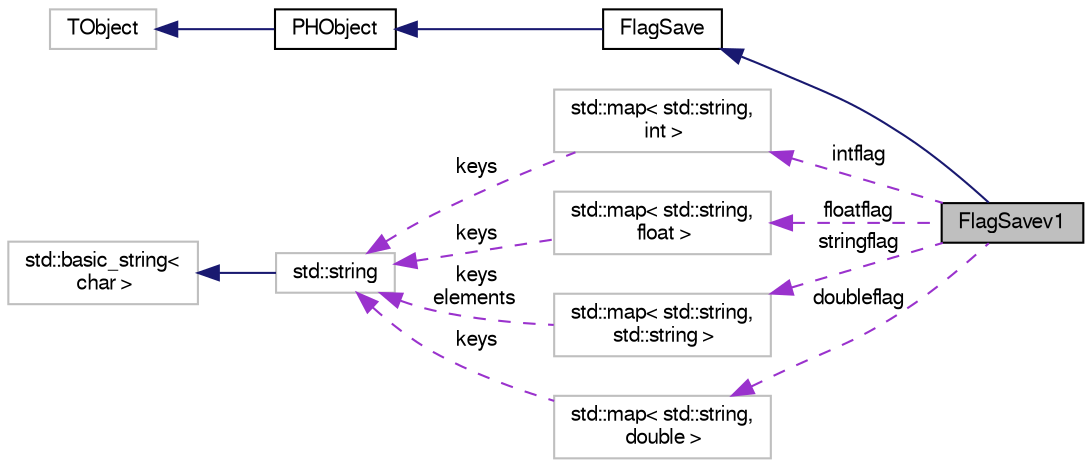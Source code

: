 digraph "FlagSavev1"
{
  bgcolor="transparent";
  edge [fontname="FreeSans",fontsize="10",labelfontname="FreeSans",labelfontsize="10"];
  node [fontname="FreeSans",fontsize="10",shape=record];
  rankdir="LR";
  Node1 [label="FlagSavev1",height=0.2,width=0.4,color="black", fillcolor="grey75", style="filled" fontcolor="black"];
  Node2 -> Node1 [dir="back",color="midnightblue",fontsize="10",style="solid",fontname="FreeSans"];
  Node2 [label="FlagSave",height=0.2,width=0.4,color="black",URL="$d3/da3/classFlagSave.html"];
  Node3 -> Node2 [dir="back",color="midnightblue",fontsize="10",style="solid",fontname="FreeSans"];
  Node3 [label="PHObject",height=0.2,width=0.4,color="black",URL="$d9/d24/classPHObject.html"];
  Node4 -> Node3 [dir="back",color="midnightblue",fontsize="10",style="solid",fontname="FreeSans"];
  Node4 [label="TObject",height=0.2,width=0.4,color="grey75"];
  Node5 -> Node1 [dir="back",color="darkorchid3",fontsize="10",style="dashed",label=" intflag" ,fontname="FreeSans"];
  Node5 [label="std::map\< std::string,\l int \>",height=0.2,width=0.4,color="grey75"];
  Node6 -> Node5 [dir="back",color="darkorchid3",fontsize="10",style="dashed",label=" keys" ,fontname="FreeSans"];
  Node6 [label="std::string",height=0.2,width=0.4,color="grey75",tooltip="STL class. "];
  Node7 -> Node6 [dir="back",color="midnightblue",fontsize="10",style="solid",fontname="FreeSans"];
  Node7 [label="std::basic_string\<\l char \>",height=0.2,width=0.4,color="grey75",tooltip="STL class. "];
  Node8 -> Node1 [dir="back",color="darkorchid3",fontsize="10",style="dashed",label=" floatflag" ,fontname="FreeSans"];
  Node8 [label="std::map\< std::string,\l float \>",height=0.2,width=0.4,color="grey75"];
  Node6 -> Node8 [dir="back",color="darkorchid3",fontsize="10",style="dashed",label=" keys" ,fontname="FreeSans"];
  Node9 -> Node1 [dir="back",color="darkorchid3",fontsize="10",style="dashed",label=" stringflag" ,fontname="FreeSans"];
  Node9 [label="std::map\< std::string,\l std::string \>",height=0.2,width=0.4,color="grey75"];
  Node6 -> Node9 [dir="back",color="darkorchid3",fontsize="10",style="dashed",label=" keys\nelements" ,fontname="FreeSans"];
  Node10 -> Node1 [dir="back",color="darkorchid3",fontsize="10",style="dashed",label=" doubleflag" ,fontname="FreeSans"];
  Node10 [label="std::map\< std::string,\l double \>",height=0.2,width=0.4,color="grey75"];
  Node6 -> Node10 [dir="back",color="darkorchid3",fontsize="10",style="dashed",label=" keys" ,fontname="FreeSans"];
}
